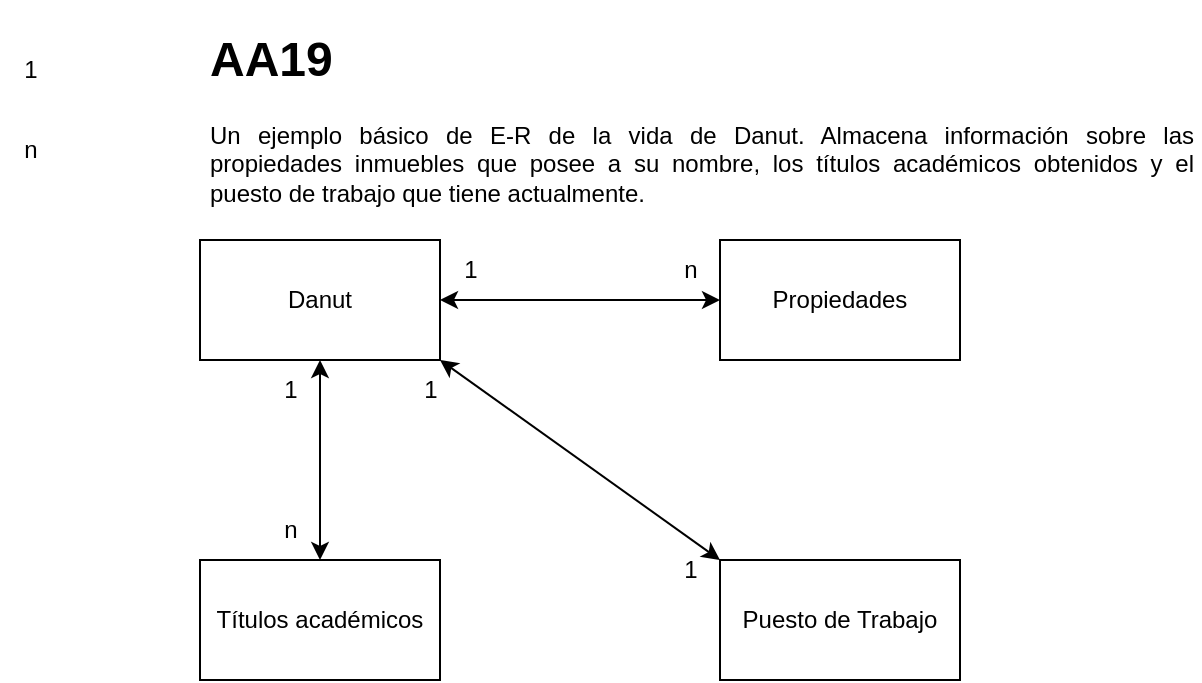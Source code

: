 <mxfile version="20.3.0" type="github">
  <diagram id="C5RBs43oDa-KdzZeNtuy" name="Page-1">
    <mxGraphModel dx="981" dy="519" grid="1" gridSize="10" guides="1" tooltips="1" connect="1" arrows="1" fold="1" page="1" pageScale="1" pageWidth="827" pageHeight="1169" math="0" shadow="0">
      <root>
        <mxCell id="WIyWlLk6GJQsqaUBKTNV-0" />
        <mxCell id="WIyWlLk6GJQsqaUBKTNV-1" parent="WIyWlLk6GJQsqaUBKTNV-0" />
        <mxCell id="5Ii0AE8ozDSjmedp9SmL-0" value="Danut" style="rounded=0;whiteSpace=wrap;html=1;" vertex="1" parent="WIyWlLk6GJQsqaUBKTNV-1">
          <mxGeometry x="140" y="180" width="120" height="60" as="geometry" />
        </mxCell>
        <mxCell id="5Ii0AE8ozDSjmedp9SmL-1" value="Propiedades" style="rounded=0;whiteSpace=wrap;html=1;" vertex="1" parent="WIyWlLk6GJQsqaUBKTNV-1">
          <mxGeometry x="400" y="180" width="120" height="60" as="geometry" />
        </mxCell>
        <mxCell id="5Ii0AE8ozDSjmedp9SmL-4" value="Puesto de Trabajo" style="rounded=0;whiteSpace=wrap;html=1;" vertex="1" parent="WIyWlLk6GJQsqaUBKTNV-1">
          <mxGeometry x="400" y="340" width="120" height="60" as="geometry" />
        </mxCell>
        <mxCell id="5Ii0AE8ozDSjmedp9SmL-5" value="Títulos académicos" style="rounded=0;whiteSpace=wrap;html=1;" vertex="1" parent="WIyWlLk6GJQsqaUBKTNV-1">
          <mxGeometry x="140" y="340" width="120" height="60" as="geometry" />
        </mxCell>
        <mxCell id="5Ii0AE8ozDSjmedp9SmL-8" value="" style="endArrow=classic;startArrow=classic;html=1;rounded=0;entryX=0;entryY=0.5;entryDx=0;entryDy=0;" edge="1" parent="WIyWlLk6GJQsqaUBKTNV-1" source="5Ii0AE8ozDSjmedp9SmL-0" target="5Ii0AE8ozDSjmedp9SmL-1">
          <mxGeometry width="50" height="50" relative="1" as="geometry">
            <mxPoint x="420" y="340" as="sourcePoint" />
            <mxPoint x="470" y="290" as="targetPoint" />
          </mxGeometry>
        </mxCell>
        <mxCell id="5Ii0AE8ozDSjmedp9SmL-10" value="1" style="text;html=1;resizable=0;autosize=1;align=center;verticalAlign=middle;points=[];fillColor=none;strokeColor=none;rounded=0;" vertex="1" parent="WIyWlLk6GJQsqaUBKTNV-1">
          <mxGeometry x="40" y="80" width="30" height="30" as="geometry" />
        </mxCell>
        <mxCell id="5Ii0AE8ozDSjmedp9SmL-11" value="n" style="text;html=1;resizable=0;autosize=1;align=center;verticalAlign=middle;points=[];fillColor=none;strokeColor=none;rounded=0;" vertex="1" parent="WIyWlLk6GJQsqaUBKTNV-1">
          <mxGeometry x="40" y="120" width="30" height="30" as="geometry" />
        </mxCell>
        <mxCell id="5Ii0AE8ozDSjmedp9SmL-12" value="1" style="text;html=1;resizable=0;autosize=1;align=center;verticalAlign=middle;points=[];fillColor=none;strokeColor=none;rounded=0;" vertex="1" parent="WIyWlLk6GJQsqaUBKTNV-1">
          <mxGeometry x="260" y="180" width="30" height="30" as="geometry" />
        </mxCell>
        <mxCell id="5Ii0AE8ozDSjmedp9SmL-13" value="n" style="text;html=1;resizable=0;autosize=1;align=center;verticalAlign=middle;points=[];fillColor=none;strokeColor=none;rounded=0;" vertex="1" parent="WIyWlLk6GJQsqaUBKTNV-1">
          <mxGeometry x="370" y="180" width="30" height="30" as="geometry" />
        </mxCell>
        <mxCell id="5Ii0AE8ozDSjmedp9SmL-14" value="" style="endArrow=classic;startArrow=classic;html=1;rounded=0;entryX=1;entryY=1;entryDx=0;entryDy=0;exitX=0;exitY=0;exitDx=0;exitDy=0;" edge="1" parent="WIyWlLk6GJQsqaUBKTNV-1" source="5Ii0AE8ozDSjmedp9SmL-4" target="5Ii0AE8ozDSjmedp9SmL-0">
          <mxGeometry width="50" height="50" relative="1" as="geometry">
            <mxPoint x="420" y="340" as="sourcePoint" />
            <mxPoint x="470" y="290" as="targetPoint" />
          </mxGeometry>
        </mxCell>
        <mxCell id="5Ii0AE8ozDSjmedp9SmL-15" value="1" style="text;html=1;resizable=0;autosize=1;align=center;verticalAlign=middle;points=[];fillColor=none;strokeColor=none;rounded=0;" vertex="1" parent="WIyWlLk6GJQsqaUBKTNV-1">
          <mxGeometry x="240" y="240" width="30" height="30" as="geometry" />
        </mxCell>
        <mxCell id="5Ii0AE8ozDSjmedp9SmL-16" value="1" style="text;html=1;resizable=0;autosize=1;align=center;verticalAlign=middle;points=[];fillColor=none;strokeColor=none;rounded=0;" vertex="1" parent="WIyWlLk6GJQsqaUBKTNV-1">
          <mxGeometry x="370" y="330" width="30" height="30" as="geometry" />
        </mxCell>
        <mxCell id="5Ii0AE8ozDSjmedp9SmL-18" value="" style="endArrow=classic;startArrow=classic;html=1;rounded=0;entryX=0.5;entryY=1;entryDx=0;entryDy=0;exitX=0.5;exitY=0;exitDx=0;exitDy=0;" edge="1" parent="WIyWlLk6GJQsqaUBKTNV-1" source="5Ii0AE8ozDSjmedp9SmL-5" target="5Ii0AE8ozDSjmedp9SmL-0">
          <mxGeometry width="50" height="50" relative="1" as="geometry">
            <mxPoint x="420" y="340" as="sourcePoint" />
            <mxPoint x="470" y="290" as="targetPoint" />
          </mxGeometry>
        </mxCell>
        <mxCell id="5Ii0AE8ozDSjmedp9SmL-19" value="1" style="text;html=1;resizable=0;autosize=1;align=center;verticalAlign=middle;points=[];fillColor=none;strokeColor=none;rounded=0;" vertex="1" parent="WIyWlLk6GJQsqaUBKTNV-1">
          <mxGeometry x="170" y="240" width="30" height="30" as="geometry" />
        </mxCell>
        <mxCell id="5Ii0AE8ozDSjmedp9SmL-21" value="n" style="text;html=1;resizable=0;autosize=1;align=center;verticalAlign=middle;points=[];fillColor=none;strokeColor=none;rounded=0;" vertex="1" parent="WIyWlLk6GJQsqaUBKTNV-1">
          <mxGeometry x="170" y="310" width="30" height="30" as="geometry" />
        </mxCell>
        <mxCell id="5Ii0AE8ozDSjmedp9SmL-25" value="&lt;h1&gt;AA19&lt;/h1&gt;&lt;p align=&quot;justify&quot;&gt;Un ejemplo básico de E-R de la vida de Danut. Almacena información sobre las propiedades inmuebles que posee a su nombre, los títulos académicos obtenidos y el puesto de trabajo que tiene actualmente.&lt;br&gt;&lt;/p&gt;" style="text;html=1;strokeColor=none;fillColor=none;spacing=5;spacingTop=-20;whiteSpace=wrap;overflow=hidden;rounded=0;" vertex="1" parent="WIyWlLk6GJQsqaUBKTNV-1">
          <mxGeometry x="140" y="70" width="500" height="150" as="geometry" />
        </mxCell>
      </root>
    </mxGraphModel>
  </diagram>
</mxfile>
